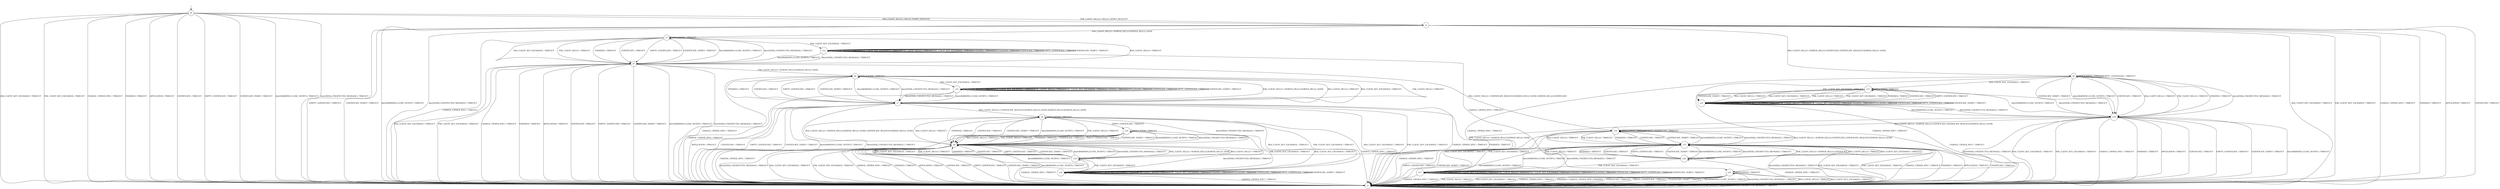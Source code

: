 digraph g {
__start0 [label="" shape="none"];

	s0 [shape="circle" label="s0"];
	s1 [shape="circle" label="s1"];
	s2 [shape="circle" label="s2"];
	s3 [shape="circle" label="s3"];
	s4 [shape="circle" label="s4"];
	s5 [shape="circle" label="s5"];
	s6 [shape="circle" label="s6"];
	s7 [shape="circle" label="s7"];
	s8 [shape="circle" label="s8"];
	s9 [shape="circle" label="s9"];
	s10 [shape="circle" label="s10"];
	s11 [shape="circle" label="s11"];
	s12 [shape="circle" label="s12"];
	s13 [shape="circle" label="s13"];
	s14 [shape="circle" label="s14"];
	s15 [shape="circle" label="s15"];
	s16 [shape="circle" label="s16"];
	s17 [shape="circle" label="s17"];
	s18 [shape="circle" label="s18"];
	s19 [shape="circle" label="s19"];
	s20 [shape="circle" label="s20"];
	s21 [shape="circle" label="s21"];
	s22 [shape="circle" label="s22"];
	s0 -> s2 [label="RSA_CLIENT_HELLO / HELLO_VERIFY_REQUEST"];
	s0 -> s1 [label="RSA_CLIENT_KEY_EXCHANGE / TIMEOUT"];
	s0 -> s2 [label="PSK_CLIENT_HELLO / HELLO_VERIFY_REQUEST"];
	s0 -> s1 [label="PSK_CLIENT_KEY_EXCHANGE / TIMEOUT"];
	s0 -> s1 [label="CHANGE_CIPHER_SPEC / TIMEOUT"];
	s0 -> s1 [label="FINISHED / TIMEOUT"];
	s0 -> s1 [label="APPLICATION / TIMEOUT"];
	s0 -> s1 [label="CERTIFICATE / TIMEOUT"];
	s0 -> s1 [label="EMPTY_CERTIFICATE / TIMEOUT"];
	s0 -> s1 [label="CERTIFICATE_VERIFY / TIMEOUT"];
	s0 -> s1 [label="Alert(WARNING,CLOSE_NOTIFY) / TIMEOUT"];
	s0 -> s1 [label="Alert(FATAL,UNEXPECTED_MESSAGE) / TIMEOUT"];
	s1 -> s1 [label="RSA_CLIENT_HELLO / TIMEOUT"];
	s1 -> s1 [label="RSA_CLIENT_KEY_EXCHANGE / TIMEOUT"];
	s1 -> s1 [label="PSK_CLIENT_HELLO / TIMEOUT"];
	s1 -> s1 [label="PSK_CLIENT_KEY_EXCHANGE / TIMEOUT"];
	s1 -> s1 [label="CHANGE_CIPHER_SPEC / TIMEOUT"];
	s1 -> s1 [label="FINISHED / TIMEOUT"];
	s1 -> s1 [label="APPLICATION / TIMEOUT"];
	s1 -> s1 [label="CERTIFICATE / TIMEOUT"];
	s1 -> s1 [label="EMPTY_CERTIFICATE / TIMEOUT"];
	s1 -> s1 [label="CERTIFICATE_VERIFY / TIMEOUT"];
	s1 -> s1 [label="Alert(WARNING,CLOSE_NOTIFY) / TIMEOUT"];
	s1 -> s1 [label="Alert(FATAL,UNEXPECTED_MESSAGE) / TIMEOUT"];
	s2 -> s4 [label="RSA_CLIENT_HELLO / SERVER_HELLO,CERTIFICATE,CERTIFICATE_REQUEST,SERVER_HELLO_DONE"];
	s2 -> s1 [label="RSA_CLIENT_KEY_EXCHANGE / TIMEOUT"];
	s2 -> s3 [label="PSK_CLIENT_HELLO / SERVER_HELLO,SERVER_HELLO_DONE"];
	s2 -> s1 [label="PSK_CLIENT_KEY_EXCHANGE / TIMEOUT"];
	s2 -> s1 [label="CHANGE_CIPHER_SPEC / TIMEOUT"];
	s2 -> s1 [label="FINISHED / TIMEOUT"];
	s2 -> s1 [label="APPLICATION / TIMEOUT"];
	s2 -> s1 [label="CERTIFICATE / TIMEOUT"];
	s2 -> s1 [label="EMPTY_CERTIFICATE / TIMEOUT"];
	s2 -> s1 [label="CERTIFICATE_VERIFY / TIMEOUT"];
	s2 -> s1 [label="Alert(WARNING,CLOSE_NOTIFY) / TIMEOUT"];
	s2 -> s1 [label="Alert(FATAL,UNEXPECTED_MESSAGE) / TIMEOUT"];
	s3 -> s5 [label="RSA_CLIENT_HELLO / TIMEOUT"];
	s3 -> s5 [label="RSA_CLIENT_KEY_EXCHANGE / TIMEOUT"];
	s3 -> s5 [label="PSK_CLIENT_HELLO / TIMEOUT"];
	s3 -> s12 [label="PSK_CLIENT_KEY_EXCHANGE / TIMEOUT"];
	s3 -> s1 [label="CHANGE_CIPHER_SPEC / TIMEOUT"];
	s3 -> s5 [label="FINISHED / TIMEOUT"];
	s3 -> s3 [label="APPLICATION / TIMEOUT"];
	s3 -> s5 [label="CERTIFICATE / TIMEOUT"];
	s3 -> s5 [label="EMPTY_CERTIFICATE / TIMEOUT"];
	s3 -> s5 [label="CERTIFICATE_VERIFY / TIMEOUT"];
	s3 -> s5 [label="Alert(WARNING,CLOSE_NOTIFY) / TIMEOUT"];
	s3 -> s5 [label="Alert(FATAL,UNEXPECTED_MESSAGE) / TIMEOUT"];
	s4 -> s16 [label="RSA_CLIENT_HELLO / TIMEOUT"];
	s4 -> s11 [label="RSA_CLIENT_KEY_EXCHANGE / TIMEOUT"];
	s4 -> s16 [label="PSK_CLIENT_HELLO / TIMEOUT"];
	s4 -> s22 [label="PSK_CLIENT_KEY_EXCHANGE / TIMEOUT"];
	s4 -> s1 [label="CHANGE_CIPHER_SPEC / TIMEOUT"];
	s4 -> s16 [label="FINISHED / TIMEOUT"];
	s4 -> s4 [label="APPLICATION / TIMEOUT"];
	s4 -> s16 [label="CERTIFICATE / TIMEOUT"];
	s4 -> s4 [label="EMPTY_CERTIFICATE / TIMEOUT"];
	s4 -> s16 [label="CERTIFICATE_VERIFY / TIMEOUT"];
	s4 -> s16 [label="Alert(WARNING,CLOSE_NOTIFY) / TIMEOUT"];
	s4 -> s16 [label="Alert(FATAL,UNEXPECTED_MESSAGE) / TIMEOUT"];
	s5 -> s14 [label="RSA_CLIENT_HELLO / CERTIFICATE_REQUEST,SERVER_HELLO_DONE,SERVER_HELLO,CERTIFICATE"];
	s5 -> s1 [label="RSA_CLIENT_KEY_EXCHANGE / TIMEOUT"];
	s5 -> s6 [label="PSK_CLIENT_HELLO / SERVER_HELLO,SERVER_HELLO_DONE"];
	s5 -> s1 [label="PSK_CLIENT_KEY_EXCHANGE / TIMEOUT"];
	s5 -> s1 [label="CHANGE_CIPHER_SPEC / TIMEOUT"];
	s5 -> s1 [label="FINISHED / TIMEOUT"];
	s5 -> s1 [label="APPLICATION / TIMEOUT"];
	s5 -> s1 [label="CERTIFICATE / TIMEOUT"];
	s5 -> s1 [label="EMPTY_CERTIFICATE / TIMEOUT"];
	s5 -> s1 [label="CERTIFICATE_VERIFY / TIMEOUT"];
	s5 -> s1 [label="Alert(WARNING,CLOSE_NOTIFY) / TIMEOUT"];
	s5 -> s1 [label="Alert(FATAL,UNEXPECTED_MESSAGE) / TIMEOUT"];
	s6 -> s7 [label="RSA_CLIENT_HELLO / TIMEOUT"];
	s6 -> s7 [label="RSA_CLIENT_KEY_EXCHANGE / TIMEOUT"];
	s6 -> s7 [label="PSK_CLIENT_HELLO / TIMEOUT"];
	s6 -> s13 [label="PSK_CLIENT_KEY_EXCHANGE / TIMEOUT"];
	s6 -> s1 [label="CHANGE_CIPHER_SPEC / TIMEOUT"];
	s6 -> s7 [label="FINISHED / TIMEOUT"];
	s6 -> s6 [label="APPLICATION / TIMEOUT"];
	s6 -> s7 [label="CERTIFICATE / TIMEOUT"];
	s6 -> s7 [label="EMPTY_CERTIFICATE / TIMEOUT"];
	s6 -> s7 [label="CERTIFICATE_VERIFY / TIMEOUT"];
	s6 -> s7 [label="Alert(WARNING,CLOSE_NOTIFY) / TIMEOUT"];
	s6 -> s7 [label="Alert(FATAL,UNEXPECTED_MESSAGE) / TIMEOUT"];
	s7 -> s8 [label="RSA_CLIENT_HELLO / CERTIFICATE_REQUEST,SERVER_HELLO_DONE,SERVER_HELLO,SERVER_HELLO_DONE"];
	s7 -> s1 [label="RSA_CLIENT_KEY_EXCHANGE / TIMEOUT"];
	s7 -> s6 [label="PSK_CLIENT_HELLO / SERVER_HELLO,SERVER_HELLO_DONE"];
	s7 -> s1 [label="PSK_CLIENT_KEY_EXCHANGE / TIMEOUT"];
	s7 -> s1 [label="CHANGE_CIPHER_SPEC / TIMEOUT"];
	s7 -> s1 [label="FINISHED / TIMEOUT"];
	s7 -> s1 [label="APPLICATION / TIMEOUT"];
	s7 -> s1 [label="CERTIFICATE / TIMEOUT"];
	s7 -> s1 [label="EMPTY_CERTIFICATE / TIMEOUT"];
	s7 -> s1 [label="CERTIFICATE_VERIFY / TIMEOUT"];
	s7 -> s1 [label="Alert(WARNING,CLOSE_NOTIFY) / TIMEOUT"];
	s7 -> s1 [label="Alert(FATAL,UNEXPECTED_MESSAGE) / TIMEOUT"];
	s8 -> s9 [label="RSA_CLIENT_HELLO / TIMEOUT"];
	s8 -> s10 [label="RSA_CLIENT_KEY_EXCHANGE / TIMEOUT"];
	s8 -> s9 [label="PSK_CLIENT_HELLO / TIMEOUT"];
	s8 -> s10 [label="PSK_CLIENT_KEY_EXCHANGE / TIMEOUT"];
	s8 -> s1 [label="CHANGE_CIPHER_SPEC / TIMEOUT"];
	s8 -> s9 [label="FINISHED / TIMEOUT"];
	s8 -> s8 [label="APPLICATION / TIMEOUT"];
	s8 -> s9 [label="CERTIFICATE / TIMEOUT"];
	s8 -> s19 [label="EMPTY_CERTIFICATE / TIMEOUT"];
	s8 -> s9 [label="CERTIFICATE_VERIFY / TIMEOUT"];
	s8 -> s9 [label="Alert(WARNING,CLOSE_NOTIFY) / TIMEOUT"];
	s8 -> s9 [label="Alert(FATAL,UNEXPECTED_MESSAGE) / TIMEOUT"];
	s9 -> s8 [label="RSA_CLIENT_HELLO / SERVER_HELLO,SERVER_HELLO_DONE,CERTIFICATE_REQUEST,SERVER_HELLO_DONE"];
	s9 -> s1 [label="RSA_CLIENT_KEY_EXCHANGE / TIMEOUT"];
	s9 -> s18 [label="PSK_CLIENT_HELLO / SERVER_HELLO,SERVER_HELLO_DONE"];
	s9 -> s1 [label="PSK_CLIENT_KEY_EXCHANGE / TIMEOUT"];
	s9 -> s1 [label="CHANGE_CIPHER_SPEC / TIMEOUT"];
	s9 -> s1 [label="FINISHED / TIMEOUT"];
	s9 -> s1 [label="APPLICATION / TIMEOUT"];
	s9 -> s1 [label="CERTIFICATE / TIMEOUT"];
	s9 -> s1 [label="EMPTY_CERTIFICATE / TIMEOUT"];
	s9 -> s1 [label="CERTIFICATE_VERIFY / TIMEOUT"];
	s9 -> s1 [label="Alert(WARNING,CLOSE_NOTIFY) / TIMEOUT"];
	s9 -> s1 [label="Alert(FATAL,UNEXPECTED_MESSAGE) / TIMEOUT"];
	s10 -> s10 [label="RSA_CLIENT_HELLO / TIMEOUT"];
	s10 -> s10 [label="RSA_CLIENT_KEY_EXCHANGE / TIMEOUT"];
	s10 -> s10 [label="PSK_CLIENT_HELLO / TIMEOUT"];
	s10 -> s10 [label="PSK_CLIENT_KEY_EXCHANGE / TIMEOUT"];
	s10 -> s1 [label="CHANGE_CIPHER_SPEC / TIMEOUT"];
	s10 -> s10 [label="FINISHED / TIMEOUT"];
	s10 -> s10 [label="APPLICATION / TIMEOUT"];
	s10 -> s10 [label="CERTIFICATE / TIMEOUT"];
	s10 -> s10 [label="EMPTY_CERTIFICATE / TIMEOUT"];
	s10 -> s10 [label="CERTIFICATE_VERIFY / TIMEOUT"];
	s10 -> s9 [label="Alert(WARNING,CLOSE_NOTIFY) / TIMEOUT"];
	s10 -> s9 [label="Alert(FATAL,UNEXPECTED_MESSAGE) / TIMEOUT"];
	s11 -> s22 [label="RSA_CLIENT_HELLO / TIMEOUT"];
	s11 -> s22 [label="RSA_CLIENT_KEY_EXCHANGE / TIMEOUT"];
	s11 -> s22 [label="PSK_CLIENT_HELLO / TIMEOUT"];
	s11 -> s22 [label="PSK_CLIENT_KEY_EXCHANGE / TIMEOUT"];
	s11 -> s21 [label="CHANGE_CIPHER_SPEC / TIMEOUT"];
	s11 -> s22 [label="FINISHED / TIMEOUT"];
	s11 -> s11 [label="APPLICATION / TIMEOUT"];
	s11 -> s22 [label="CERTIFICATE / TIMEOUT"];
	s11 -> s22 [label="EMPTY_CERTIFICATE / TIMEOUT"];
	s11 -> s22 [label="CERTIFICATE_VERIFY / TIMEOUT"];
	s11 -> s16 [label="Alert(WARNING,CLOSE_NOTIFY) / TIMEOUT"];
	s11 -> s16 [label="Alert(FATAL,UNEXPECTED_MESSAGE) / TIMEOUT"];
	s12 -> s12 [label="RSA_CLIENT_HELLO / TIMEOUT"];
	s12 -> s12 [label="RSA_CLIENT_KEY_EXCHANGE / TIMEOUT"];
	s12 -> s12 [label="PSK_CLIENT_HELLO / TIMEOUT"];
	s12 -> s12 [label="PSK_CLIENT_KEY_EXCHANGE / TIMEOUT"];
	s12 -> s21 [label="CHANGE_CIPHER_SPEC / TIMEOUT"];
	s12 -> s12 [label="FINISHED / TIMEOUT"];
	s12 -> s12 [label="APPLICATION / TIMEOUT"];
	s12 -> s12 [label="CERTIFICATE / TIMEOUT"];
	s12 -> s12 [label="EMPTY_CERTIFICATE / TIMEOUT"];
	s12 -> s12 [label="CERTIFICATE_VERIFY / TIMEOUT"];
	s12 -> s5 [label="Alert(WARNING,CLOSE_NOTIFY) / TIMEOUT"];
	s12 -> s5 [label="Alert(FATAL,UNEXPECTED_MESSAGE) / TIMEOUT"];
	s13 -> s13 [label="RSA_CLIENT_HELLO / TIMEOUT"];
	s13 -> s13 [label="RSA_CLIENT_KEY_EXCHANGE / TIMEOUT"];
	s13 -> s13 [label="PSK_CLIENT_HELLO / TIMEOUT"];
	s13 -> s13 [label="PSK_CLIENT_KEY_EXCHANGE / TIMEOUT"];
	s13 -> s1 [label="CHANGE_CIPHER_SPEC / TIMEOUT"];
	s13 -> s13 [label="FINISHED / TIMEOUT"];
	s13 -> s13 [label="APPLICATION / TIMEOUT"];
	s13 -> s13 [label="CERTIFICATE / TIMEOUT"];
	s13 -> s13 [label="EMPTY_CERTIFICATE / TIMEOUT"];
	s13 -> s13 [label="CERTIFICATE_VERIFY / TIMEOUT"];
	s13 -> s7 [label="Alert(WARNING,CLOSE_NOTIFY) / TIMEOUT"];
	s13 -> s7 [label="Alert(FATAL,UNEXPECTED_MESSAGE) / TIMEOUT"];
	s14 -> s15 [label="RSA_CLIENT_HELLO / TIMEOUT"];
	s14 -> s17 [label="RSA_CLIENT_KEY_EXCHANGE / TIMEOUT"];
	s14 -> s15 [label="PSK_CLIENT_HELLO / TIMEOUT"];
	s14 -> s17 [label="PSK_CLIENT_KEY_EXCHANGE / TIMEOUT"];
	s14 -> s1 [label="CHANGE_CIPHER_SPEC / TIMEOUT"];
	s14 -> s15 [label="FINISHED / TIMEOUT"];
	s14 -> s14 [label="APPLICATION / TIMEOUT"];
	s14 -> s15 [label="CERTIFICATE / TIMEOUT"];
	s14 -> s14 [label="EMPTY_CERTIFICATE / TIMEOUT"];
	s14 -> s15 [label="CERTIFICATE_VERIFY / TIMEOUT"];
	s14 -> s15 [label="Alert(WARNING,CLOSE_NOTIFY) / TIMEOUT"];
	s14 -> s15 [label="Alert(FATAL,UNEXPECTED_MESSAGE) / TIMEOUT"];
	s15 -> s14 [label="RSA_CLIENT_HELLO / SERVER_HELLO,CERTIFICATE,CERTIFICATE_REQUEST,SERVER_HELLO_DONE"];
	s15 -> s1 [label="RSA_CLIENT_KEY_EXCHANGE / TIMEOUT"];
	s15 -> s20 [label="PSK_CLIENT_HELLO / SERVER_HELLO,CERTIFICATE"];
	s15 -> s1 [label="PSK_CLIENT_KEY_EXCHANGE / TIMEOUT"];
	s15 -> s1 [label="CHANGE_CIPHER_SPEC / TIMEOUT"];
	s15 -> s1 [label="FINISHED / TIMEOUT"];
	s15 -> s1 [label="APPLICATION / TIMEOUT"];
	s15 -> s1 [label="CERTIFICATE / TIMEOUT"];
	s15 -> s1 [label="EMPTY_CERTIFICATE / TIMEOUT"];
	s15 -> s1 [label="CERTIFICATE_VERIFY / TIMEOUT"];
	s15 -> s1 [label="Alert(WARNING,CLOSE_NOTIFY) / TIMEOUT"];
	s15 -> s1 [label="Alert(FATAL,UNEXPECTED_MESSAGE) / TIMEOUT"];
	s16 -> s14 [label="RSA_CLIENT_HELLO / SERVER_HELLO,CERTIFICATE,CERTIFICATE_REQUEST,SERVER_HELLO_DONE"];
	s16 -> s1 [label="RSA_CLIENT_KEY_EXCHANGE / TIMEOUT"];
	s16 -> s18 [label="PSK_CLIENT_HELLO / SERVER_HELLO,SERVER_HELLO_DONE"];
	s16 -> s1 [label="PSK_CLIENT_KEY_EXCHANGE / TIMEOUT"];
	s16 -> s1 [label="CHANGE_CIPHER_SPEC / TIMEOUT"];
	s16 -> s1 [label="FINISHED / TIMEOUT"];
	s16 -> s1 [label="APPLICATION / TIMEOUT"];
	s16 -> s1 [label="CERTIFICATE / TIMEOUT"];
	s16 -> s1 [label="EMPTY_CERTIFICATE / TIMEOUT"];
	s16 -> s1 [label="CERTIFICATE_VERIFY / TIMEOUT"];
	s16 -> s1 [label="Alert(WARNING,CLOSE_NOTIFY) / TIMEOUT"];
	s16 -> s1 [label="Alert(FATAL,UNEXPECTED_MESSAGE) / TIMEOUT"];
	s17 -> s17 [label="RSA_CLIENT_HELLO / TIMEOUT"];
	s17 -> s17 [label="RSA_CLIENT_KEY_EXCHANGE / TIMEOUT"];
	s17 -> s17 [label="PSK_CLIENT_HELLO / TIMEOUT"];
	s17 -> s17 [label="PSK_CLIENT_KEY_EXCHANGE / TIMEOUT"];
	s17 -> s1 [label="CHANGE_CIPHER_SPEC / TIMEOUT"];
	s17 -> s17 [label="FINISHED / TIMEOUT"];
	s17 -> s17 [label="APPLICATION / TIMEOUT"];
	s17 -> s17 [label="CERTIFICATE / TIMEOUT"];
	s17 -> s17 [label="EMPTY_CERTIFICATE / TIMEOUT"];
	s17 -> s17 [label="CERTIFICATE_VERIFY / TIMEOUT"];
	s17 -> s15 [label="Alert(WARNING,CLOSE_NOTIFY) / TIMEOUT"];
	s17 -> s15 [label="Alert(FATAL,UNEXPECTED_MESSAGE) / TIMEOUT"];
	s18 -> s9 [label="RSA_CLIENT_HELLO / TIMEOUT"];
	s18 -> s9 [label="RSA_CLIENT_KEY_EXCHANGE / TIMEOUT"];
	s18 -> s9 [label="PSK_CLIENT_HELLO / TIMEOUT"];
	s18 -> s10 [label="PSK_CLIENT_KEY_EXCHANGE / TIMEOUT"];
	s18 -> s1 [label="CHANGE_CIPHER_SPEC / TIMEOUT"];
	s18 -> s9 [label="FINISHED / TIMEOUT"];
	s18 -> s18 [label="APPLICATION / TIMEOUT"];
	s18 -> s9 [label="CERTIFICATE / TIMEOUT"];
	s18 -> s9 [label="EMPTY_CERTIFICATE / TIMEOUT"];
	s18 -> s9 [label="CERTIFICATE_VERIFY / TIMEOUT"];
	s18 -> s9 [label="Alert(WARNING,CLOSE_NOTIFY) / TIMEOUT"];
	s18 -> s9 [label="Alert(FATAL,UNEXPECTED_MESSAGE) / TIMEOUT"];
	s19 -> s9 [label="RSA_CLIENT_HELLO / TIMEOUT"];
	s19 -> s10 [label="RSA_CLIENT_KEY_EXCHANGE / TIMEOUT"];
	s19 -> s9 [label="PSK_CLIENT_HELLO / TIMEOUT"];
	s19 -> s10 [label="PSK_CLIENT_KEY_EXCHANGE / TIMEOUT"];
	s19 -> s1 [label="CHANGE_CIPHER_SPEC / TIMEOUT"];
	s19 -> s9 [label="FINISHED / TIMEOUT"];
	s19 -> s19 [label="APPLICATION / TIMEOUT"];
	s19 -> s9 [label="CERTIFICATE / TIMEOUT"];
	s19 -> s9 [label="EMPTY_CERTIFICATE / TIMEOUT"];
	s19 -> s9 [label="CERTIFICATE_VERIFY / TIMEOUT"];
	s19 -> s9 [label="Alert(WARNING,CLOSE_NOTIFY) / TIMEOUT"];
	s19 -> s9 [label="Alert(FATAL,UNEXPECTED_MESSAGE) / TIMEOUT"];
	s20 -> s15 [label="RSA_CLIENT_HELLO / TIMEOUT"];
	s20 -> s15 [label="RSA_CLIENT_KEY_EXCHANGE / TIMEOUT"];
	s20 -> s15 [label="PSK_CLIENT_HELLO / TIMEOUT"];
	s20 -> s17 [label="PSK_CLIENT_KEY_EXCHANGE / TIMEOUT"];
	s20 -> s1 [label="CHANGE_CIPHER_SPEC / TIMEOUT"];
	s20 -> s15 [label="FINISHED / TIMEOUT"];
	s20 -> s20 [label="APPLICATION / TIMEOUT"];
	s20 -> s15 [label="CERTIFICATE / TIMEOUT"];
	s20 -> s15 [label="EMPTY_CERTIFICATE / TIMEOUT"];
	s20 -> s15 [label="CERTIFICATE_VERIFY / TIMEOUT"];
	s20 -> s15 [label="Alert(WARNING,CLOSE_NOTIFY) / TIMEOUT"];
	s20 -> s15 [label="Alert(FATAL,UNEXPECTED_MESSAGE) / TIMEOUT"];
	s21 -> s1 [label="RSA_CLIENT_HELLO / TIMEOUT"];
	s21 -> s1 [label="RSA_CLIENT_KEY_EXCHANGE / TIMEOUT"];
	s21 -> s1 [label="PSK_CLIENT_HELLO / TIMEOUT"];
	s21 -> s1 [label="PSK_CLIENT_KEY_EXCHANGE / TIMEOUT"];
	s21 -> s1 [label="CHANGE_CIPHER_SPEC / TIMEOUT"];
	s21 -> s1 [label="FINISHED / CHANGE_CIPHER_SPEC,FINISHED"];
	s21 -> s21 [label="APPLICATION / TIMEOUT"];
	s21 -> s1 [label="CERTIFICATE / TIMEOUT"];
	s21 -> s1 [label="EMPTY_CERTIFICATE / TIMEOUT"];
	s21 -> s1 [label="CERTIFICATE_VERIFY / TIMEOUT"];
	s21 -> s1 [label="Alert(WARNING,CLOSE_NOTIFY) / TIMEOUT"];
	s21 -> s1 [label="Alert(FATAL,UNEXPECTED_MESSAGE) / TIMEOUT"];
	s22 -> s22 [label="RSA_CLIENT_HELLO / TIMEOUT"];
	s22 -> s22 [label="RSA_CLIENT_KEY_EXCHANGE / TIMEOUT"];
	s22 -> s22 [label="PSK_CLIENT_HELLO / TIMEOUT"];
	s22 -> s22 [label="PSK_CLIENT_KEY_EXCHANGE / TIMEOUT"];
	s22 -> s1 [label="CHANGE_CIPHER_SPEC / TIMEOUT"];
	s22 -> s22 [label="FINISHED / TIMEOUT"];
	s22 -> s22 [label="APPLICATION / TIMEOUT"];
	s22 -> s22 [label="CERTIFICATE / TIMEOUT"];
	s22 -> s22 [label="EMPTY_CERTIFICATE / TIMEOUT"];
	s22 -> s22 [label="CERTIFICATE_VERIFY / TIMEOUT"];
	s22 -> s16 [label="Alert(WARNING,CLOSE_NOTIFY) / TIMEOUT"];
	s22 -> s16 [label="Alert(FATAL,UNEXPECTED_MESSAGE) / TIMEOUT"];

__start0 -> s0;
}

